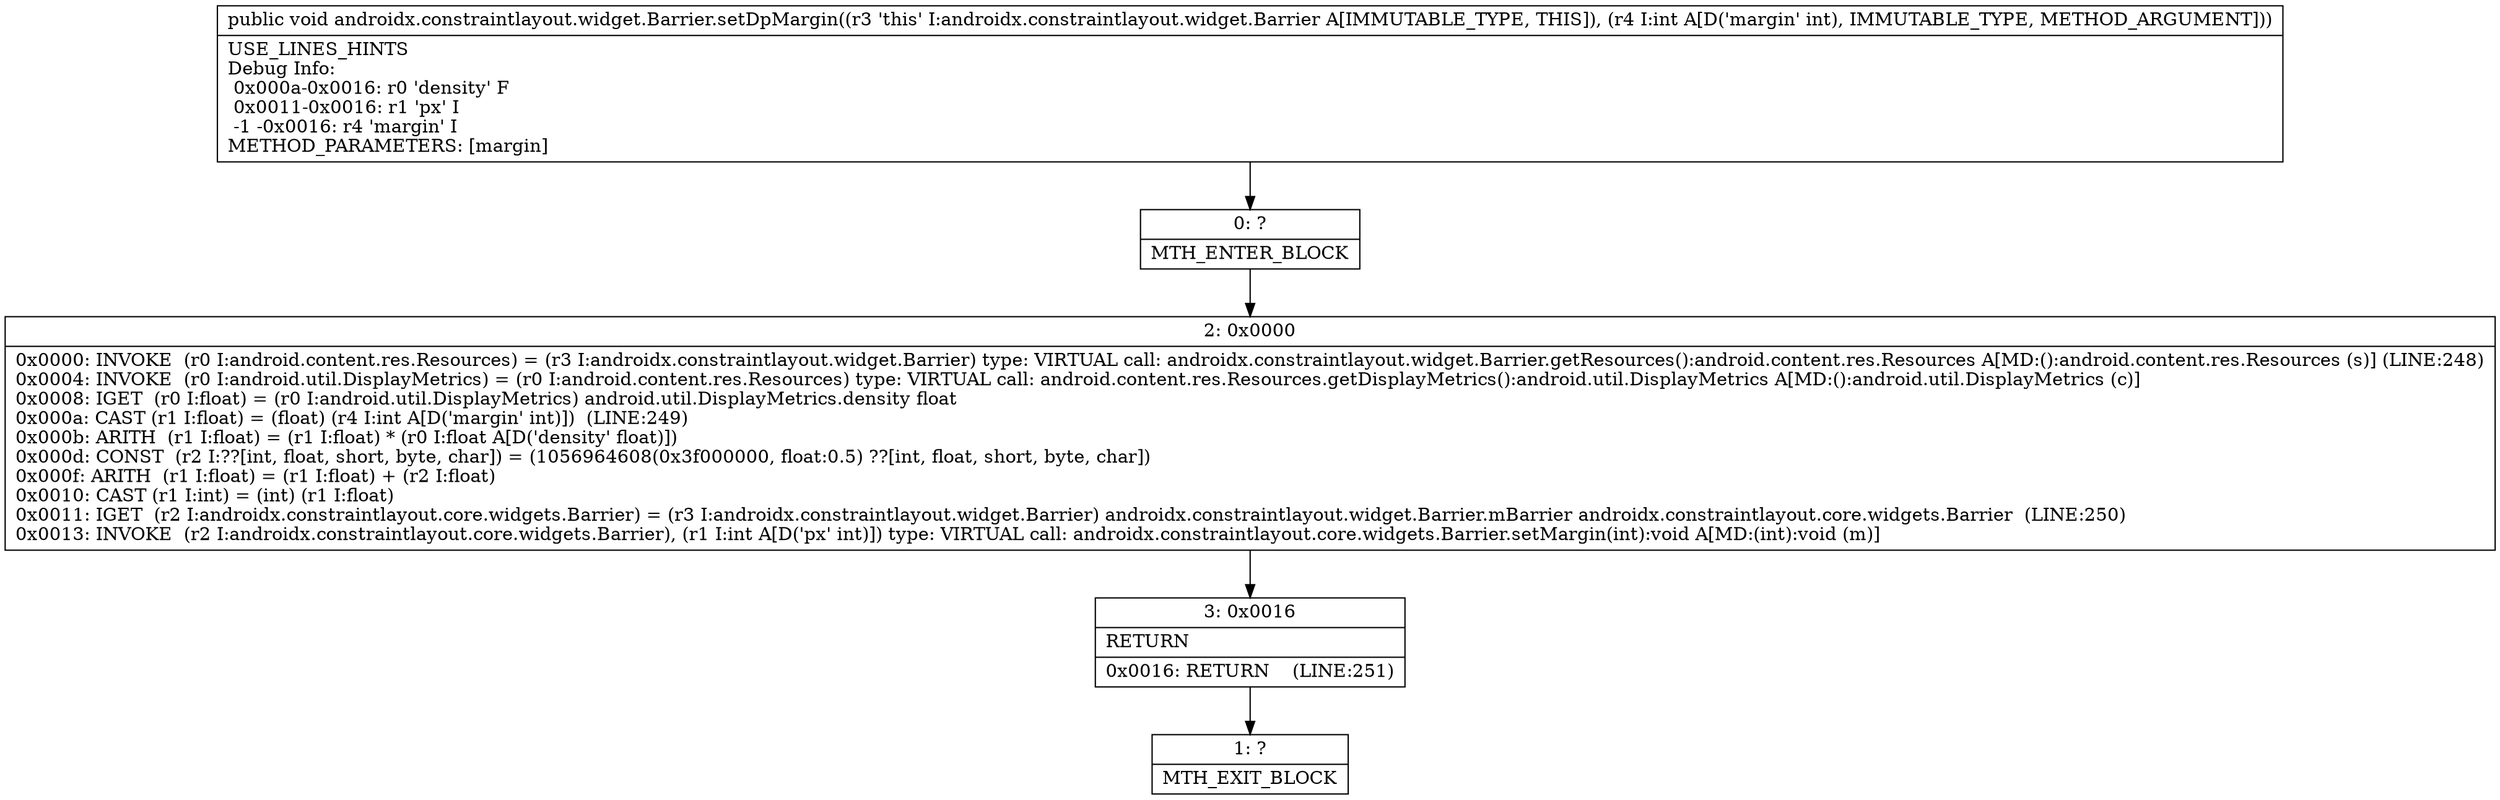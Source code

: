 digraph "CFG forandroidx.constraintlayout.widget.Barrier.setDpMargin(I)V" {
Node_0 [shape=record,label="{0\:\ ?|MTH_ENTER_BLOCK\l}"];
Node_2 [shape=record,label="{2\:\ 0x0000|0x0000: INVOKE  (r0 I:android.content.res.Resources) = (r3 I:androidx.constraintlayout.widget.Barrier) type: VIRTUAL call: androidx.constraintlayout.widget.Barrier.getResources():android.content.res.Resources A[MD:():android.content.res.Resources (s)] (LINE:248)\l0x0004: INVOKE  (r0 I:android.util.DisplayMetrics) = (r0 I:android.content.res.Resources) type: VIRTUAL call: android.content.res.Resources.getDisplayMetrics():android.util.DisplayMetrics A[MD:():android.util.DisplayMetrics (c)]\l0x0008: IGET  (r0 I:float) = (r0 I:android.util.DisplayMetrics) android.util.DisplayMetrics.density float \l0x000a: CAST (r1 I:float) = (float) (r4 I:int A[D('margin' int)])  (LINE:249)\l0x000b: ARITH  (r1 I:float) = (r1 I:float) * (r0 I:float A[D('density' float)]) \l0x000d: CONST  (r2 I:??[int, float, short, byte, char]) = (1056964608(0x3f000000, float:0.5) ??[int, float, short, byte, char]) \l0x000f: ARITH  (r1 I:float) = (r1 I:float) + (r2 I:float) \l0x0010: CAST (r1 I:int) = (int) (r1 I:float) \l0x0011: IGET  (r2 I:androidx.constraintlayout.core.widgets.Barrier) = (r3 I:androidx.constraintlayout.widget.Barrier) androidx.constraintlayout.widget.Barrier.mBarrier androidx.constraintlayout.core.widgets.Barrier  (LINE:250)\l0x0013: INVOKE  (r2 I:androidx.constraintlayout.core.widgets.Barrier), (r1 I:int A[D('px' int)]) type: VIRTUAL call: androidx.constraintlayout.core.widgets.Barrier.setMargin(int):void A[MD:(int):void (m)]\l}"];
Node_3 [shape=record,label="{3\:\ 0x0016|RETURN\l|0x0016: RETURN    (LINE:251)\l}"];
Node_1 [shape=record,label="{1\:\ ?|MTH_EXIT_BLOCK\l}"];
MethodNode[shape=record,label="{public void androidx.constraintlayout.widget.Barrier.setDpMargin((r3 'this' I:androidx.constraintlayout.widget.Barrier A[IMMUTABLE_TYPE, THIS]), (r4 I:int A[D('margin' int), IMMUTABLE_TYPE, METHOD_ARGUMENT]))  | USE_LINES_HINTS\lDebug Info:\l  0x000a\-0x0016: r0 'density' F\l  0x0011\-0x0016: r1 'px' I\l  \-1 \-0x0016: r4 'margin' I\lMETHOD_PARAMETERS: [margin]\l}"];
MethodNode -> Node_0;Node_0 -> Node_2;
Node_2 -> Node_3;
Node_3 -> Node_1;
}

